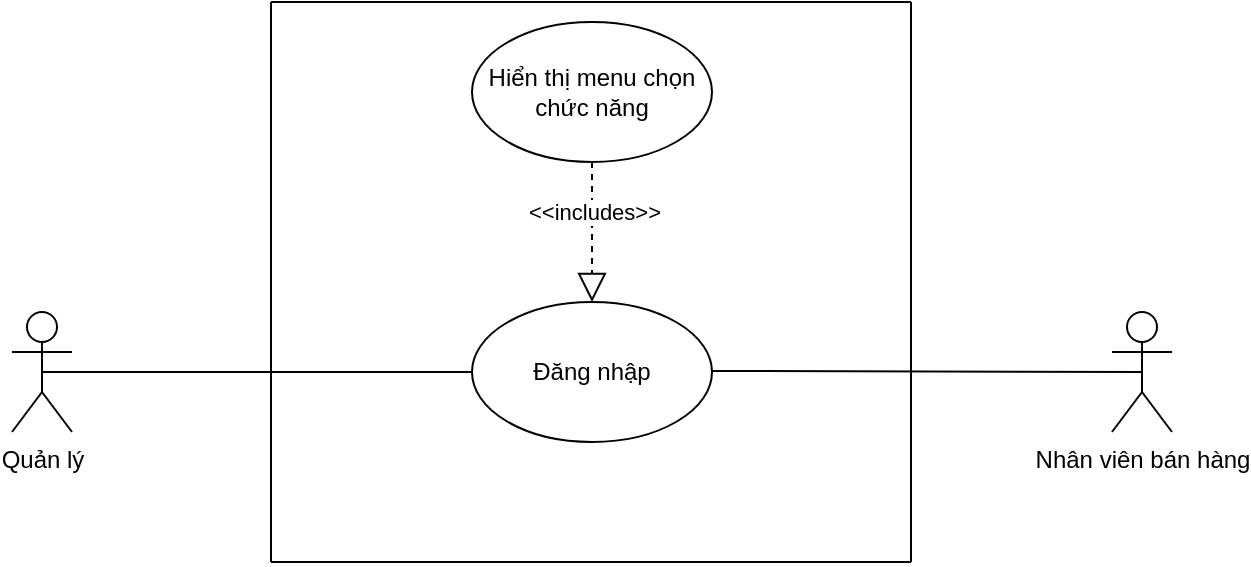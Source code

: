 <mxfile version="16.4.11" type="device"><diagram id="eQADSHxn4XiPNNlys1l4" name="Page-1"><mxGraphModel dx="1038" dy="641" grid="1" gridSize="10" guides="1" tooltips="1" connect="1" arrows="1" fold="1" page="1" pageScale="1" pageWidth="850" pageHeight="1100" math="0" shadow="0"><root><mxCell id="0"/><mxCell id="1" parent="0"/><mxCell id="kRERTOFvqW5Ec1TYxm0d-1" value="Quản lý" style="shape=umlActor;verticalLabelPosition=bottom;verticalAlign=top;html=1;" parent="1" vertex="1"><mxGeometry x="160" y="245" width="30" height="60" as="geometry"/></mxCell><mxCell id="kRERTOFvqW5Ec1TYxm0d-2" value="Nhân viên bán hàng" style="shape=umlActor;verticalLabelPosition=bottom;verticalAlign=top;html=1;" parent="1" vertex="1"><mxGeometry x="710" y="245" width="30" height="60" as="geometry"/></mxCell><mxCell id="kRERTOFvqW5Ec1TYxm0d-4" value="Đăng nhập" style="ellipse;whiteSpace=wrap;html=1;" parent="1" vertex="1"><mxGeometry x="390" y="240" width="120" height="70" as="geometry"/></mxCell><mxCell id="kRERTOFvqW5Ec1TYxm0d-5" value="" style="endArrow=block;dashed=1;endFill=0;endSize=12;html=1;rounded=0;entryX=0.5;entryY=0;entryDx=0;entryDy=0;" parent="1" target="kRERTOFvqW5Ec1TYxm0d-4" edge="1"><mxGeometry width="160" relative="1" as="geometry"><mxPoint x="450" y="170" as="sourcePoint"/><mxPoint x="500" y="330" as="targetPoint"/></mxGeometry></mxCell><mxCell id="LIbe38afiKHpZpMVIOty-1" value="&amp;lt;&amp;lt;includes&amp;gt;&amp;gt;" style="edgeLabel;html=1;align=center;verticalAlign=middle;resizable=0;points=[];" vertex="1" connectable="0" parent="kRERTOFvqW5Ec1TYxm0d-5"><mxGeometry x="-0.286" y="1" relative="1" as="geometry"><mxPoint as="offset"/></mxGeometry></mxCell><mxCell id="kRERTOFvqW5Ec1TYxm0d-6" value="Hiển thị menu chọn chức năng" style="ellipse;whiteSpace=wrap;html=1;" parent="1" vertex="1"><mxGeometry x="390" y="100" width="120" height="70" as="geometry"/></mxCell><mxCell id="kRERTOFvqW5Ec1TYxm0d-7" value="" style="endArrow=none;html=1;rounded=0;exitX=0.5;exitY=0.5;exitDx=0;exitDy=0;exitPerimeter=0;entryX=0;entryY=0.5;entryDx=0;entryDy=0;" parent="1" source="kRERTOFvqW5Ec1TYxm0d-1" target="kRERTOFvqW5Ec1TYxm0d-4" edge="1"><mxGeometry width="50" height="50" relative="1" as="geometry"><mxPoint x="400" y="250" as="sourcePoint"/><mxPoint x="450" y="200" as="targetPoint"/></mxGeometry></mxCell><mxCell id="kRERTOFvqW5Ec1TYxm0d-9" value="" style="endArrow=none;html=1;rounded=0;exitX=0.5;exitY=0.5;exitDx=0;exitDy=0;exitPerimeter=0;" parent="1" edge="1"><mxGeometry width="50" height="50" relative="1" as="geometry"><mxPoint x="510" y="274.5" as="sourcePoint"/><mxPoint x="725" y="275" as="targetPoint"/></mxGeometry></mxCell><mxCell id="ZS97ZNHFBHRhJ891jo_h-7" value="" style="endArrow=none;html=1;rounded=0;" parent="1" edge="1"><mxGeometry width="50" height="50" relative="1" as="geometry"><mxPoint x="289.5" y="370" as="sourcePoint"/><mxPoint x="289.5" y="90" as="targetPoint"/></mxGeometry></mxCell><mxCell id="ZS97ZNHFBHRhJ891jo_h-8" value="" style="endArrow=none;html=1;rounded=0;" parent="1" edge="1"><mxGeometry width="50" height="50" relative="1" as="geometry"><mxPoint x="289.5" y="370" as="sourcePoint"/><mxPoint x="609.5" y="370" as="targetPoint"/></mxGeometry></mxCell><mxCell id="ZS97ZNHFBHRhJ891jo_h-9" value="" style="endArrow=none;html=1;rounded=0;" parent="1" edge="1"><mxGeometry width="50" height="50" relative="1" as="geometry"><mxPoint x="609.5" y="90" as="sourcePoint"/><mxPoint x="609.5" y="370" as="targetPoint"/></mxGeometry></mxCell><mxCell id="ZS97ZNHFBHRhJ891jo_h-10" value="" style="endArrow=none;html=1;rounded=0;" parent="1" edge="1"><mxGeometry width="50" height="50" relative="1" as="geometry"><mxPoint x="289.5" y="90" as="sourcePoint"/><mxPoint x="609.5" y="90" as="targetPoint"/></mxGeometry></mxCell></root></mxGraphModel></diagram></mxfile>